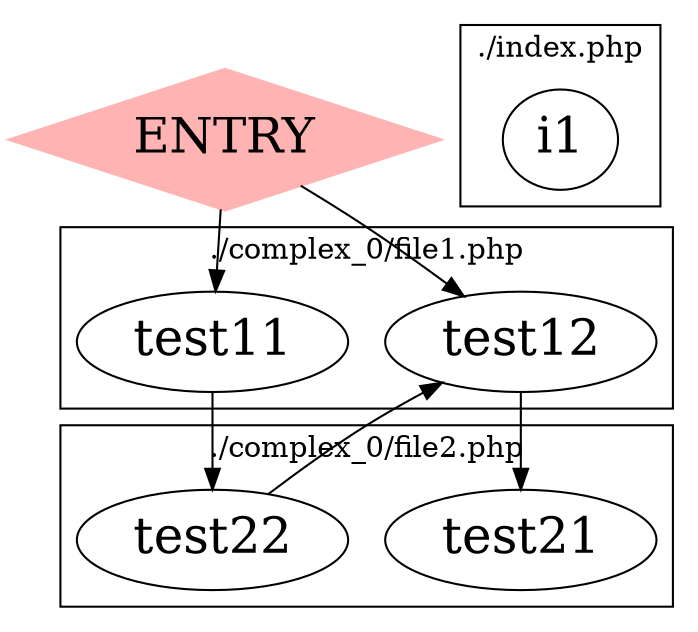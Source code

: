 digraph G {
	ratio=fill; node[fontsize=24];

	ENTRY [shape=diamond,style=filled,color="1.0 .3 1.0"];
	ENTRY->test12;
	ENTRY->test11;

	test11->test22;

	test12->test21;


	test22->test12;

	subgraph "cluster_./index.php" { label="./index.php"; i1; };
	subgraph "cluster_./complex_0/file1.php" { label="./complex_0/file1.php"; test11; test12; };
	subgraph "cluster_./complex_0/file2.php" { label="./complex_0/file2.php"; test21; test22; };
}